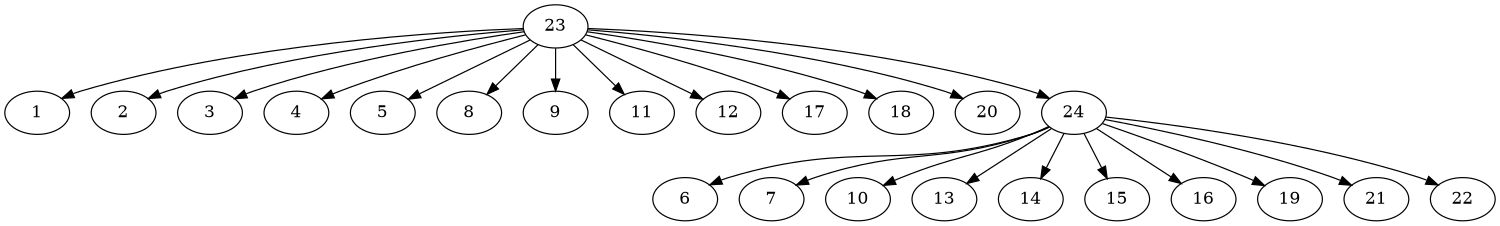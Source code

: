 digraph G {
center = 1;
size="10,10";
1;
2;
3;
4;
5;
6;
7;
8;
9;
10;
11;
12;
13;
14;
15;
16;
17;
18;
19;
20;
21;
22;
23;
24;
23 -> 1 ;
23 -> 2 ;
23 -> 3 ;
23 -> 4 ;
23 -> 5 ;
23 -> 8 ;
23 -> 9 ;
23 -> 11 ;
23 -> 12 ;
23 -> 17 ;
23 -> 18 ;
23 -> 20 ;
23 -> 24 ;
24 -> 6 ;
24 -> 7 ;
24 -> 10 ;
24 -> 13 ;
24 -> 14 ;
24 -> 15 ;
24 -> 16 ;
24 -> 19 ;
24 -> 21 ;
24 -> 22 ;
}